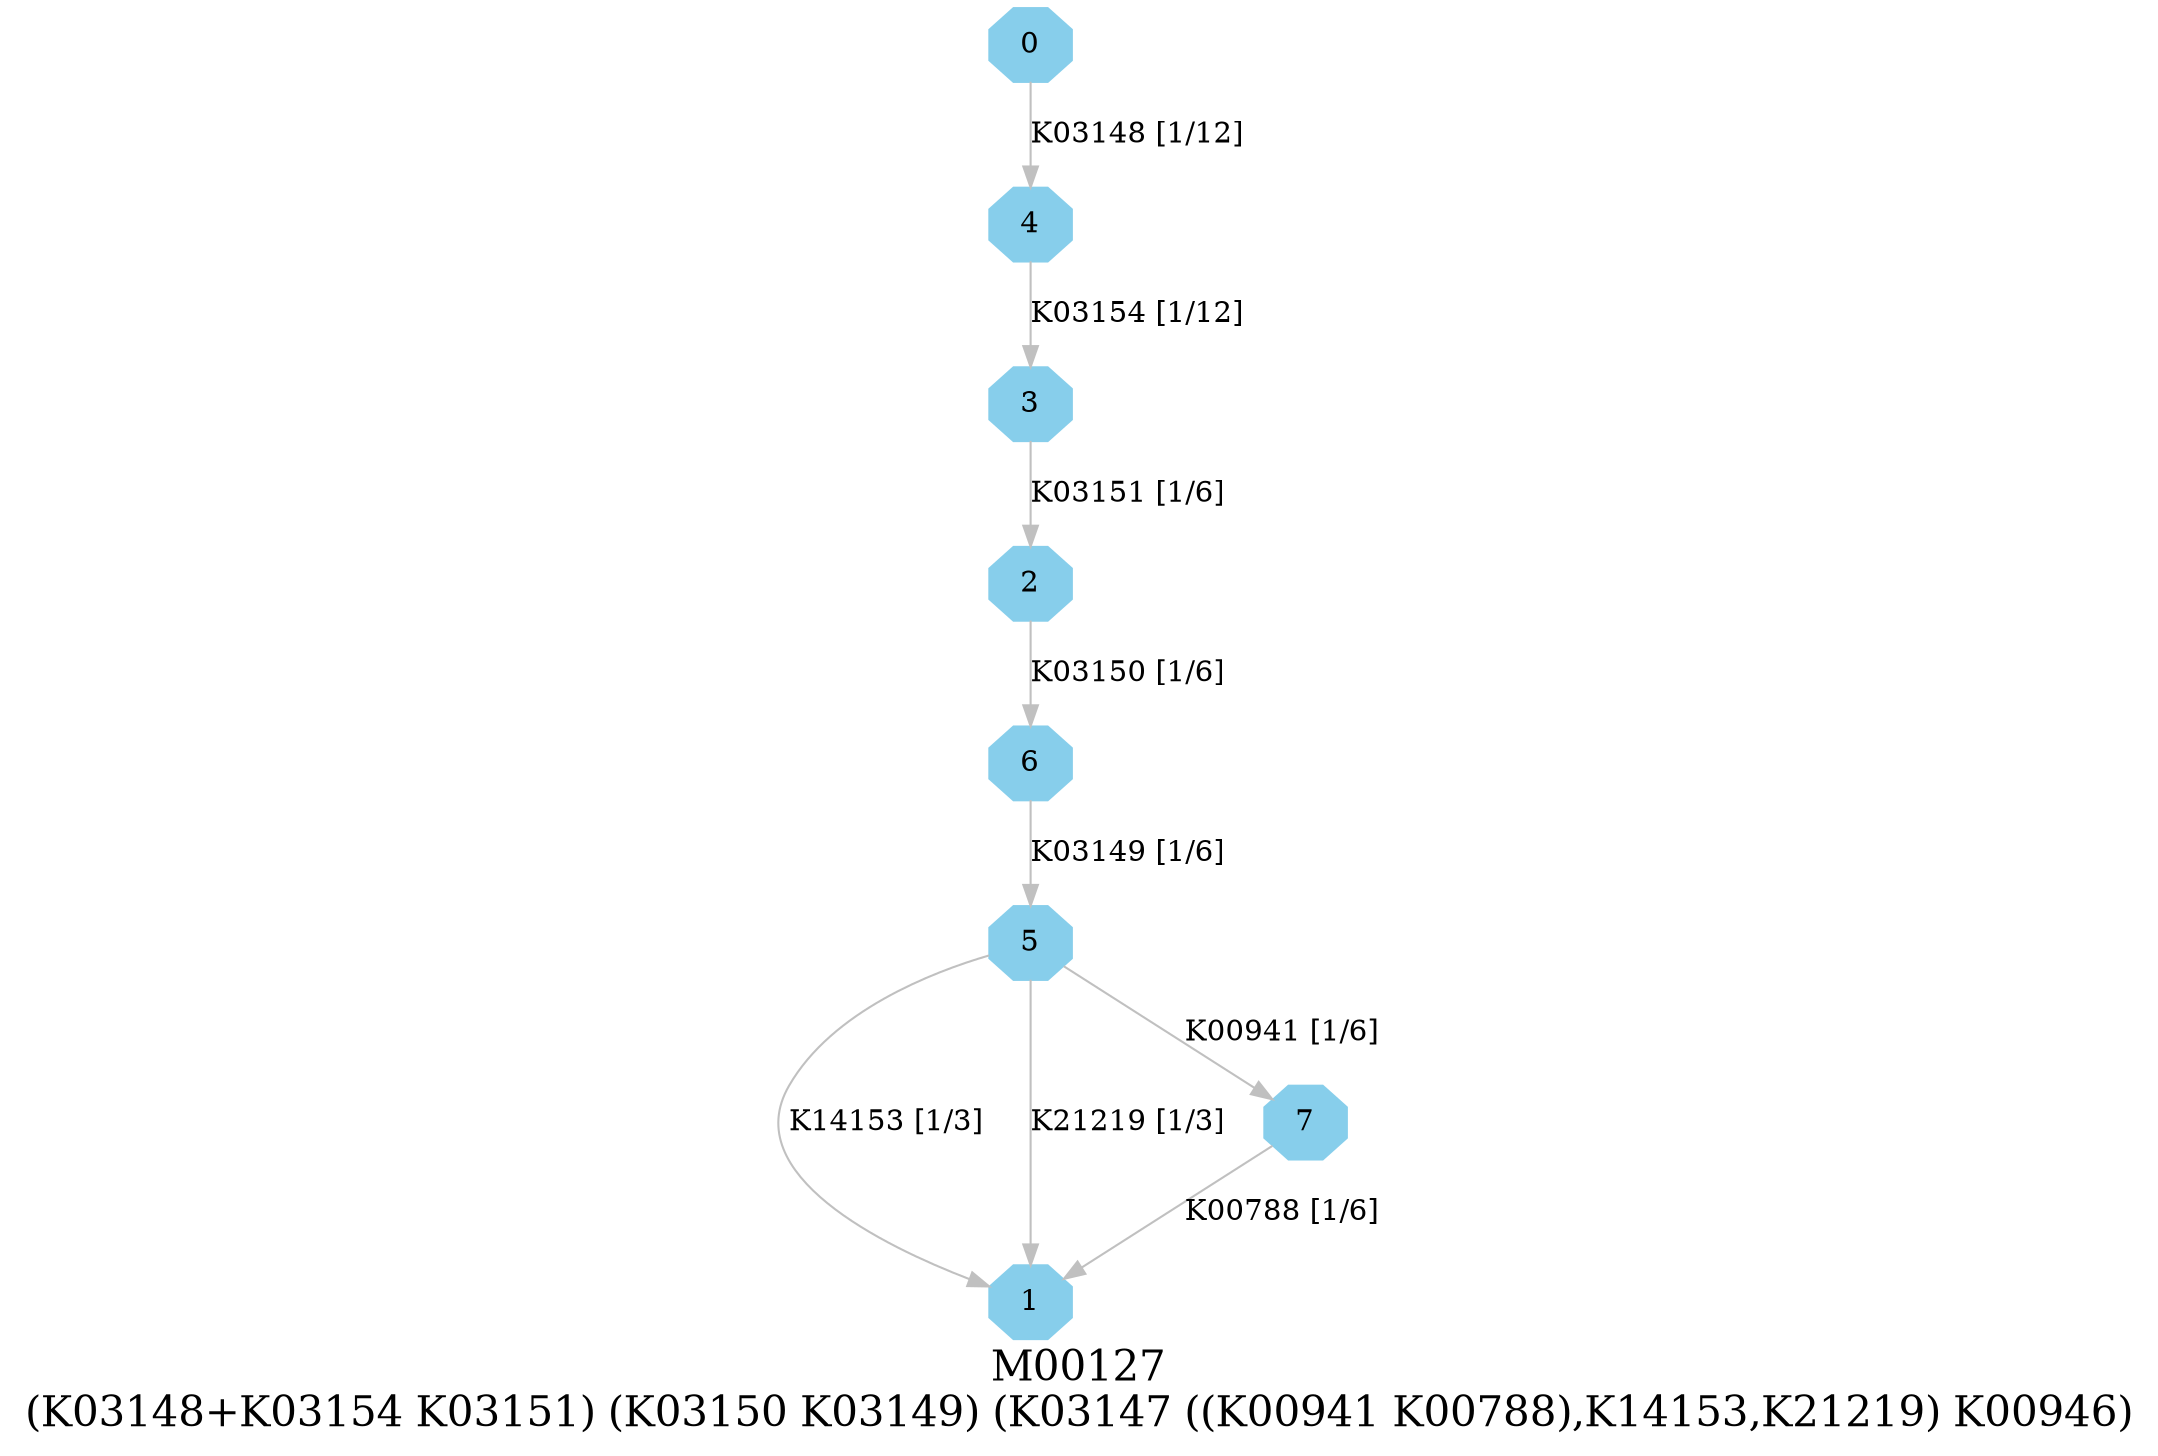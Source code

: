 digraph G {
graph [label="M00127
(K03148+K03154 K03151) (K03150 K03149) (K03147 ((K00941 K00788),K14153,K21219) K00946)",fontsize=20];
node [shape=box,style=filled];
edge [len=3,color=grey];
{node [width=.3,height=.3,shape=octagon,style=filled,color=skyblue] 0 1 2 3 4 5 6 7 }
0 -> 4 [label="K03148 [1/12]"];
2 -> 6 [label="K03150 [1/6]"];
3 -> 2 [label="K03151 [1/6]"];
4 -> 3 [label="K03154 [1/12]"];
5 -> 7 [label="K00941 [1/6]"];
5 -> 1 [label="K14153 [1/3]"];
5 -> 1 [label="K21219 [1/3]"];
6 -> 5 [label="K03149 [1/6]"];
7 -> 1 [label="K00788 [1/6]"];
}
